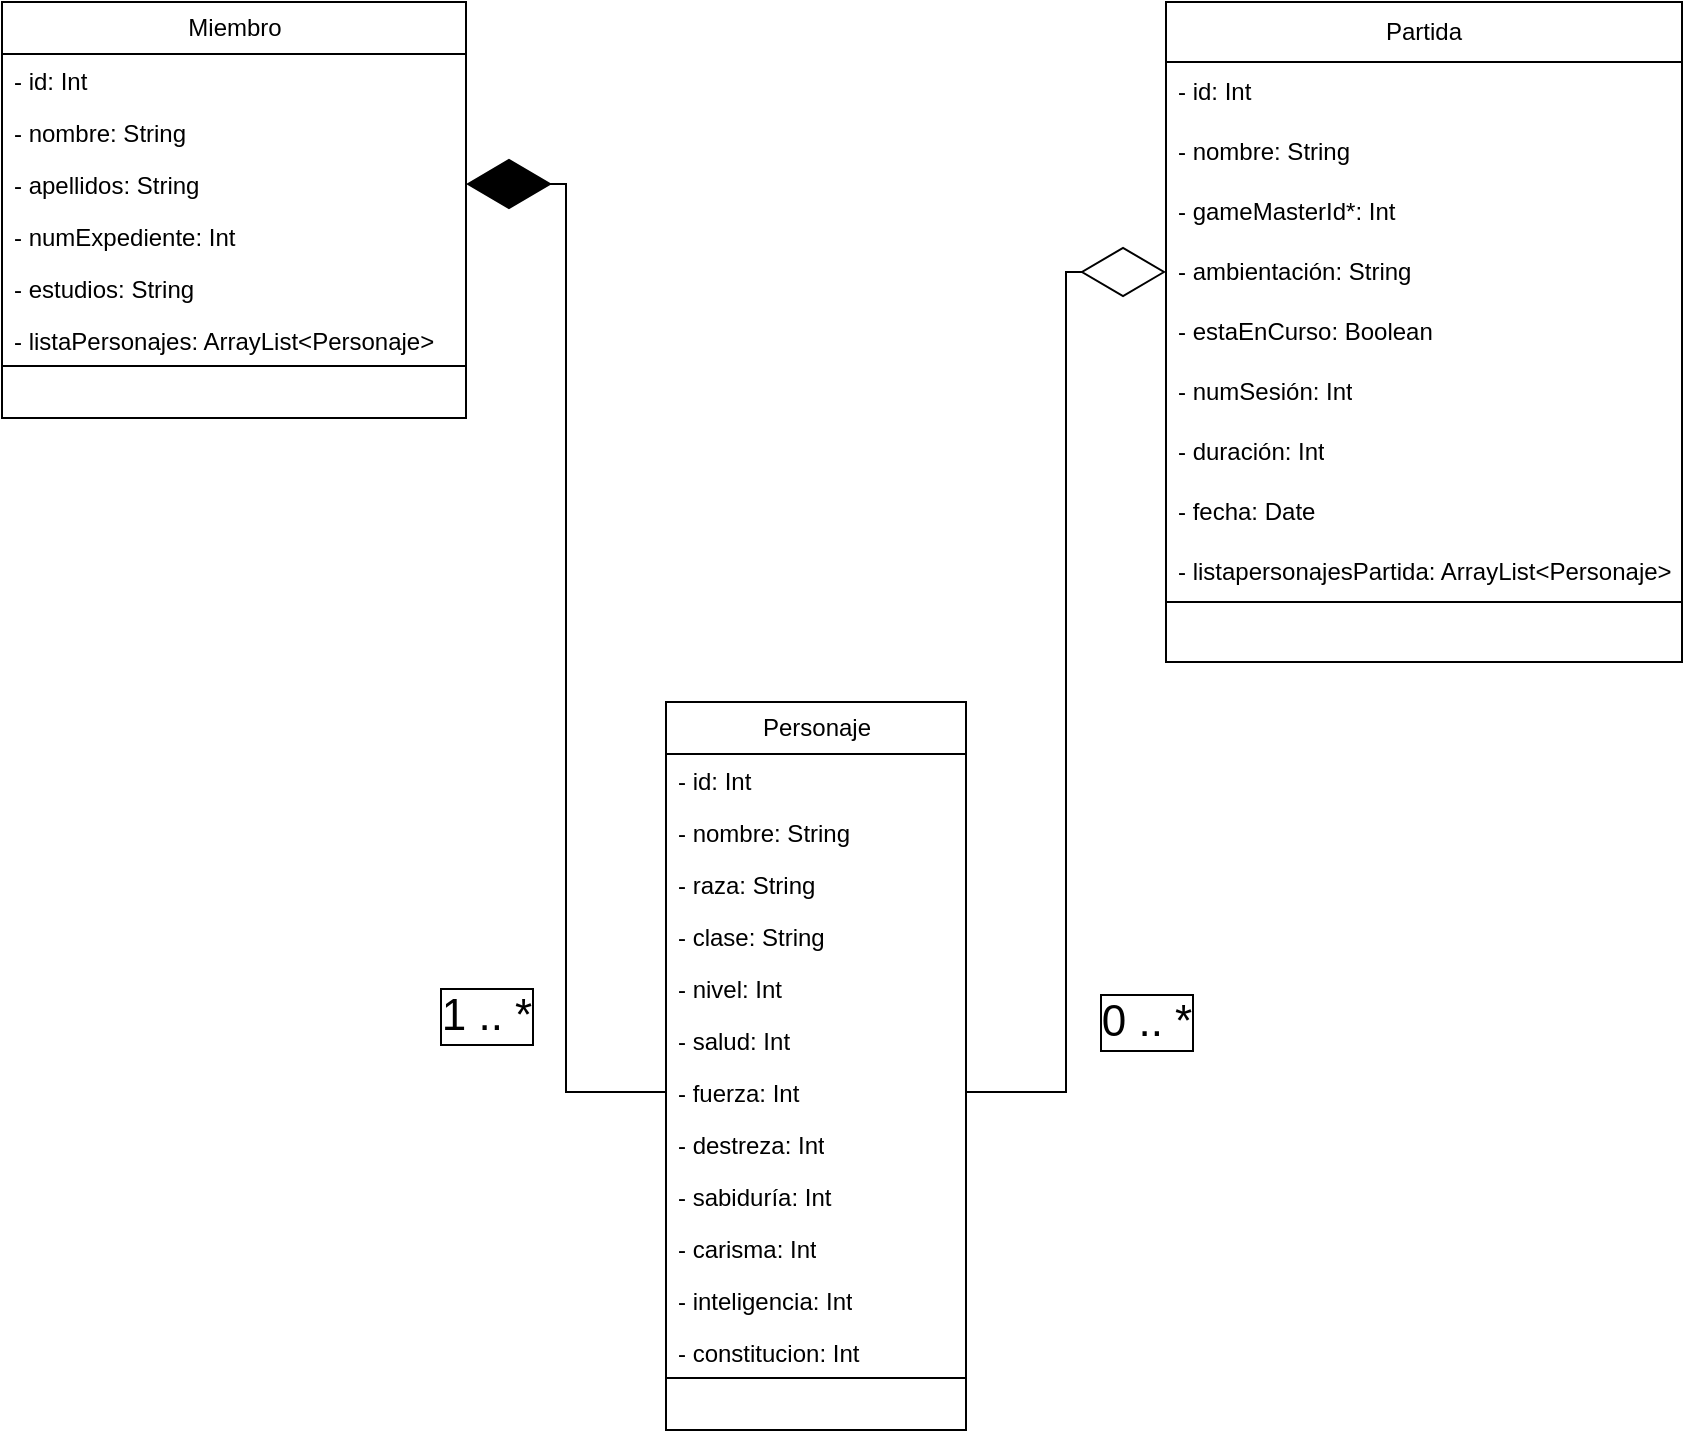 <mxfile>
    <diagram id="AbXluEDq2uh6FwnZsh9W" name="Page-1">
        <mxGraphModel dx="1024" dy="779" grid="1" gridSize="10" guides="1" tooltips="1" connect="1" arrows="1" fold="1" page="1" pageScale="1" pageWidth="1654" pageHeight="2336" math="0" shadow="0">
            <root>
                <mxCell id="0"/>
                <mxCell id="1" parent="0"/>
                <mxCell id="yZAWW8sjH-zsvmtY1onu-49" style="edgeStyle=orthogonalEdgeStyle;shape=connector;rounded=0;jumpStyle=none;html=1;entryX=0;entryY=0.5;entryDx=0;entryDy=0;labelBackgroundColor=default;strokeColor=default;fontFamily=Helvetica;fontSize=11;fontColor=default;startArrow=diamondThin;startFill=1;endArrow=none;endFill=0;startSize=40;endSize=39;exitX=1;exitY=0.5;exitDx=0;exitDy=0;" parent="1" source="4" target="yZAWW8sjH-zsvmtY1onu-19" edge="1">
                    <mxGeometry relative="1" as="geometry"/>
                </mxCell>
                <mxCell id="yZAWW8sjH-zsvmtY1onu-51" value="1 .. *" style="edgeLabel;html=1;align=center;verticalAlign=middle;resizable=0;points=[];fontSize=22;fontFamily=Helvetica;fontColor=default;labelBorderColor=default;" parent="yZAWW8sjH-zsvmtY1onu-49" vertex="1" connectable="0">
                    <mxGeometry x="0.756" y="1" relative="1" as="geometry">
                        <mxPoint x="-41" y="-21" as="offset"/>
                    </mxGeometry>
                </mxCell>
                <mxCell id="2" value="Miembro" style="swimlane;fontStyle=0;childLayout=stackLayout;horizontal=1;startSize=26;fillColor=none;horizontalStack=0;resizeParent=1;resizeParentMax=0;resizeLast=0;collapsible=1;marginBottom=0;html=1;" parent="1" vertex="1">
                    <mxGeometry x="420" y="810" width="232" height="208" as="geometry"/>
                </mxCell>
                <mxCell id="10" value="- id: Int" style="text;strokeColor=none;fillColor=none;align=left;verticalAlign=top;spacingLeft=4;spacingRight=4;overflow=hidden;rotatable=0;points=[[0,0.5],[1,0.5]];portConstraint=eastwest;whiteSpace=wrap;html=1;" parent="2" vertex="1">
                    <mxGeometry y="26" width="232" height="26" as="geometry"/>
                </mxCell>
                <mxCell id="3" value="- nombre: String" style="text;strokeColor=none;fillColor=none;align=left;verticalAlign=top;spacingLeft=4;spacingRight=4;overflow=hidden;rotatable=0;points=[[0,0.5],[1,0.5]];portConstraint=eastwest;whiteSpace=wrap;html=1;" parent="2" vertex="1">
                    <mxGeometry y="52" width="232" height="26" as="geometry"/>
                </mxCell>
                <mxCell id="4" value="- apellidos: String" style="text;strokeColor=none;fillColor=none;align=left;verticalAlign=top;spacingLeft=4;spacingRight=4;overflow=hidden;rotatable=0;points=[[0,0.5],[1,0.5]];portConstraint=eastwest;whiteSpace=wrap;html=1;" parent="2" vertex="1">
                    <mxGeometry y="78" width="232" height="26" as="geometry"/>
                </mxCell>
                <mxCell id="yZAWW8sjH-zsvmtY1onu-12" value="- numExpediente: Int" style="text;strokeColor=none;fillColor=none;align=left;verticalAlign=top;spacingLeft=4;spacingRight=4;overflow=hidden;rotatable=0;points=[[0,0.5],[1,0.5]];portConstraint=eastwest;whiteSpace=wrap;html=1;" parent="2" vertex="1">
                    <mxGeometry y="104" width="232" height="26" as="geometry"/>
                </mxCell>
                <mxCell id="yZAWW8sjH-zsvmtY1onu-11" value="- estudios: String" style="text;strokeColor=none;fillColor=none;align=left;verticalAlign=top;spacingLeft=4;spacingRight=4;overflow=hidden;rotatable=0;points=[[0,0.5],[1,0.5]];portConstraint=eastwest;whiteSpace=wrap;html=1;" parent="2" vertex="1">
                    <mxGeometry y="130" width="232" height="26" as="geometry"/>
                </mxCell>
                <mxCell id="16" value="- listaPersonajes: ArrayList&amp;lt;Personaje&amp;gt;" style="text;strokeColor=none;fillColor=none;align=left;verticalAlign=top;spacingLeft=4;spacingRight=4;overflow=hidden;rotatable=0;points=[[0,0.5],[1,0.5]];portConstraint=eastwest;whiteSpace=wrap;html=1;" parent="2" vertex="1">
                    <mxGeometry y="156" width="232" height="26" as="geometry"/>
                </mxCell>
                <mxCell id="yZAWW8sjH-zsvmtY1onu-10" style="text;strokeColor=default;fillColor=none;align=left;verticalAlign=top;spacingLeft=4;spacingRight=4;overflow=hidden;rotatable=0;points=[[0,0.5],[1,0.5]];portConstraint=eastwest;whiteSpace=wrap;html=1;" parent="2" vertex="1">
                    <mxGeometry y="182" width="232" height="26" as="geometry"/>
                </mxCell>
                <mxCell id="6" value="Personaje" style="swimlane;fontStyle=0;childLayout=stackLayout;horizontal=1;startSize=26;fillColor=none;horizontalStack=0;resizeParent=1;resizeParentMax=0;resizeLast=0;collapsible=1;marginBottom=0;html=1;" parent="1" vertex="1">
                    <mxGeometry x="752" y="1160" width="150" height="364" as="geometry"/>
                </mxCell>
                <mxCell id="7" value="- id: Int" style="text;strokeColor=none;fillColor=none;align=left;verticalAlign=top;spacingLeft=4;spacingRight=4;overflow=hidden;rotatable=0;points=[[0,0.5],[1,0.5]];portConstraint=eastwest;whiteSpace=wrap;html=1;" parent="6" vertex="1">
                    <mxGeometry y="26" width="150" height="26" as="geometry"/>
                </mxCell>
                <mxCell id="8" value="- nombre: String" style="text;strokeColor=none;fillColor=none;align=left;verticalAlign=top;spacingLeft=4;spacingRight=4;overflow=hidden;rotatable=0;points=[[0,0.5],[1,0.5]];portConstraint=eastwest;whiteSpace=wrap;html=1;" parent="6" vertex="1">
                    <mxGeometry y="52" width="150" height="26" as="geometry"/>
                </mxCell>
                <mxCell id="yZAWW8sjH-zsvmtY1onu-16" value="- raza: String" style="text;strokeColor=none;fillColor=none;align=left;verticalAlign=top;spacingLeft=4;spacingRight=4;overflow=hidden;rotatable=0;points=[[0,0.5],[1,0.5]];portConstraint=eastwest;whiteSpace=wrap;html=1;" parent="6" vertex="1">
                    <mxGeometry y="78" width="150" height="26" as="geometry"/>
                </mxCell>
                <mxCell id="yZAWW8sjH-zsvmtY1onu-15" value="- clase: String" style="text;strokeColor=none;fillColor=none;align=left;verticalAlign=top;spacingLeft=4;spacingRight=4;overflow=hidden;rotatable=0;points=[[0,0.5],[1,0.5]];portConstraint=eastwest;whiteSpace=wrap;html=1;" parent="6" vertex="1">
                    <mxGeometry y="104" width="150" height="26" as="geometry"/>
                </mxCell>
                <mxCell id="yZAWW8sjH-zsvmtY1onu-14" value="- nivel: Int" style="text;strokeColor=none;fillColor=none;align=left;verticalAlign=top;spacingLeft=4;spacingRight=4;overflow=hidden;rotatable=0;points=[[0,0.5],[1,0.5]];portConstraint=eastwest;whiteSpace=wrap;html=1;" parent="6" vertex="1">
                    <mxGeometry y="130" width="150" height="26" as="geometry"/>
                </mxCell>
                <mxCell id="yZAWW8sjH-zsvmtY1onu-13" value="- salud: Int" style="text;strokeColor=none;fillColor=none;align=left;verticalAlign=top;spacingLeft=4;spacingRight=4;overflow=hidden;rotatable=0;points=[[0,0.5],[1,0.5]];portConstraint=eastwest;whiteSpace=wrap;html=1;" parent="6" vertex="1">
                    <mxGeometry y="156" width="150" height="26" as="geometry"/>
                </mxCell>
                <mxCell id="yZAWW8sjH-zsvmtY1onu-19" value="- fuerza: Int" style="text;strokeColor=none;fillColor=none;align=left;verticalAlign=top;spacingLeft=4;spacingRight=4;overflow=hidden;rotatable=0;points=[[0,0.5],[1,0.5]];portConstraint=eastwest;whiteSpace=wrap;html=1;" parent="6" vertex="1">
                    <mxGeometry y="182" width="150" height="26" as="geometry"/>
                </mxCell>
                <mxCell id="yZAWW8sjH-zsvmtY1onu-20" value="- destreza: Int" style="text;strokeColor=none;fillColor=none;align=left;verticalAlign=top;spacingLeft=4;spacingRight=4;overflow=hidden;rotatable=0;points=[[0,0.5],[1,0.5]];portConstraint=eastwest;whiteSpace=wrap;html=1;" parent="6" vertex="1">
                    <mxGeometry y="208" width="150" height="26" as="geometry"/>
                </mxCell>
                <mxCell id="yZAWW8sjH-zsvmtY1onu-21" value="- sabiduría: Int" style="text;strokeColor=none;fillColor=none;align=left;verticalAlign=top;spacingLeft=4;spacingRight=4;overflow=hidden;rotatable=0;points=[[0,0.5],[1,0.5]];portConstraint=eastwest;whiteSpace=wrap;html=1;" parent="6" vertex="1">
                    <mxGeometry y="234" width="150" height="26" as="geometry"/>
                </mxCell>
                <mxCell id="yZAWW8sjH-zsvmtY1onu-22" value="- carisma: Int" style="text;strokeColor=none;fillColor=none;align=left;verticalAlign=top;spacingLeft=4;spacingRight=4;overflow=hidden;rotatable=0;points=[[0,0.5],[1,0.5]];portConstraint=eastwest;whiteSpace=wrap;html=1;" parent="6" vertex="1">
                    <mxGeometry y="260" width="150" height="26" as="geometry"/>
                </mxCell>
                <mxCell id="yZAWW8sjH-zsvmtY1onu-23" value="- inteligencia: Int" style="text;strokeColor=none;fillColor=none;align=left;verticalAlign=top;spacingLeft=4;spacingRight=4;overflow=hidden;rotatable=0;points=[[0,0.5],[1,0.5]];portConstraint=eastwest;whiteSpace=wrap;html=1;" parent="6" vertex="1">
                    <mxGeometry y="286" width="150" height="26" as="geometry"/>
                </mxCell>
                <mxCell id="11" value="- constitucion: Int" style="text;strokeColor=none;fillColor=none;align=left;verticalAlign=top;spacingLeft=4;spacingRight=4;overflow=hidden;rotatable=0;points=[[0,0.5],[1,0.5]];portConstraint=eastwest;whiteSpace=wrap;html=1;" parent="6" vertex="1">
                    <mxGeometry y="312" width="150" height="26" as="geometry"/>
                </mxCell>
                <mxCell id="15" style="text;strokeColor=default;fillColor=none;align=left;verticalAlign=top;spacingLeft=4;spacingRight=4;overflow=hidden;rotatable=0;points=[[0,0.5],[1,0.5]];portConstraint=eastwest;whiteSpace=wrap;html=1;" parent="6" vertex="1">
                    <mxGeometry y="338" width="150" height="26" as="geometry"/>
                </mxCell>
                <mxCell id="pLYIWolI65vnzEa7ARut-10" value="Partida" style="swimlane;fontStyle=0;childLayout=stackLayout;horizontal=1;startSize=30;horizontalStack=0;resizeParent=1;resizeParentMax=0;resizeLast=0;collapsible=1;marginBottom=0;whiteSpace=wrap;html=1;" parent="1" vertex="1">
                    <mxGeometry x="1002" y="810" width="258" height="330" as="geometry"/>
                </mxCell>
                <mxCell id="pLYIWolI65vnzEa7ARut-11" value="- id: Int" style="text;strokeColor=none;fillColor=none;align=left;verticalAlign=middle;spacingLeft=4;spacingRight=4;overflow=hidden;points=[[0,0.5],[1,0.5]];portConstraint=eastwest;rotatable=0;whiteSpace=wrap;html=1;" parent="pLYIWolI65vnzEa7ARut-10" vertex="1">
                    <mxGeometry y="30" width="258" height="30" as="geometry"/>
                </mxCell>
                <mxCell id="pLYIWolI65vnzEa7ARut-12" value="- nombre: String" style="text;strokeColor=none;fillColor=none;align=left;verticalAlign=middle;spacingLeft=4;spacingRight=4;overflow=hidden;points=[[0,0.5],[1,0.5]];portConstraint=eastwest;rotatable=0;whiteSpace=wrap;html=1;" parent="pLYIWolI65vnzEa7ARut-10" vertex="1">
                    <mxGeometry y="60" width="258" height="30" as="geometry"/>
                </mxCell>
                <mxCell id="pLYIWolI65vnzEa7ARut-13" value="- gameMasterId*: Int" style="text;strokeColor=none;fillColor=none;align=left;verticalAlign=middle;spacingLeft=4;spacingRight=4;overflow=hidden;points=[[0,0.5],[1,0.5]];portConstraint=eastwest;rotatable=0;whiteSpace=wrap;html=1;" parent="pLYIWolI65vnzEa7ARut-10" vertex="1">
                    <mxGeometry y="90" width="258" height="30" as="geometry"/>
                </mxCell>
                <mxCell id="pLYIWolI65vnzEa7ARut-14" value="- ambientación: String" style="text;strokeColor=none;fillColor=none;align=left;verticalAlign=middle;spacingLeft=4;spacingRight=4;overflow=hidden;points=[[0,0.5],[1,0.5]];portConstraint=eastwest;rotatable=0;whiteSpace=wrap;html=1;" parent="pLYIWolI65vnzEa7ARut-10" vertex="1">
                    <mxGeometry y="120" width="258" height="30" as="geometry"/>
                </mxCell>
                <mxCell id="pLYIWolI65vnzEa7ARut-15" value="- estaEnCurso: Boolean" style="text;strokeColor=none;fillColor=none;align=left;verticalAlign=middle;spacingLeft=4;spacingRight=4;overflow=hidden;points=[[0,0.5],[1,0.5]];portConstraint=eastwest;rotatable=0;whiteSpace=wrap;html=1;" parent="pLYIWolI65vnzEa7ARut-10" vertex="1">
                    <mxGeometry y="150" width="258" height="30" as="geometry"/>
                </mxCell>
                <mxCell id="pLYIWolI65vnzEa7ARut-16" value="- numSesión: Int" style="text;strokeColor=none;fillColor=none;align=left;verticalAlign=middle;spacingLeft=4;spacingRight=4;overflow=hidden;points=[[0,0.5],[1,0.5]];portConstraint=eastwest;rotatable=0;whiteSpace=wrap;html=1;" parent="pLYIWolI65vnzEa7ARut-10" vertex="1">
                    <mxGeometry y="180" width="258" height="30" as="geometry"/>
                </mxCell>
                <mxCell id="pLYIWolI65vnzEa7ARut-17" value="- duración: Int" style="text;strokeColor=none;fillColor=none;align=left;verticalAlign=middle;spacingLeft=4;spacingRight=4;overflow=hidden;points=[[0,0.5],[1,0.5]];portConstraint=eastwest;rotatable=0;whiteSpace=wrap;html=1;" parent="pLYIWolI65vnzEa7ARut-10" vertex="1">
                    <mxGeometry y="210" width="258" height="30" as="geometry"/>
                </mxCell>
                <mxCell id="pLYIWolI65vnzEa7ARut-18" value="- fecha: Date" style="text;strokeColor=none;fillColor=none;align=left;verticalAlign=middle;spacingLeft=4;spacingRight=4;overflow=hidden;points=[[0,0.5],[1,0.5]];portConstraint=eastwest;rotatable=0;whiteSpace=wrap;html=1;" parent="pLYIWolI65vnzEa7ARut-10" vertex="1">
                    <mxGeometry y="240" width="258" height="30" as="geometry"/>
                </mxCell>
                <mxCell id="19" value="- listapersonajesPartida: ArrayList&amp;lt;Personaje&amp;gt;" style="text;strokeColor=none;fillColor=none;align=left;verticalAlign=middle;spacingLeft=4;spacingRight=4;overflow=hidden;points=[[0,0.5],[1,0.5]];portConstraint=eastwest;rotatable=0;whiteSpace=wrap;html=1;" parent="pLYIWolI65vnzEa7ARut-10" vertex="1">
                    <mxGeometry y="270" width="258" height="30" as="geometry"/>
                </mxCell>
                <mxCell id="pLYIWolI65vnzEa7ARut-19" style="text;strokeColor=default;fillColor=none;align=left;verticalAlign=middle;spacingLeft=4;spacingRight=4;overflow=hidden;points=[[0,0.5],[1,0.5]];portConstraint=eastwest;rotatable=0;whiteSpace=wrap;html=1;strokeWidth=1;rounded=0;" parent="pLYIWolI65vnzEa7ARut-10" vertex="1">
                    <mxGeometry y="300" width="258" height="30" as="geometry"/>
                </mxCell>
                <mxCell id="yZAWW8sjH-zsvmtY1onu-48" style="edgeStyle=orthogonalEdgeStyle;html=1;entryX=1;entryY=0.5;entryDx=0;entryDy=0;exitX=0;exitY=0.5;exitDx=0;exitDy=0;startArrow=diamondThin;startFill=0;endArrow=none;endFill=0;endSize=14;startSize=40;jumpStyle=none;rounded=0;" parent="1" source="pLYIWolI65vnzEa7ARut-14" target="yZAWW8sjH-zsvmtY1onu-19" edge="1">
                    <mxGeometry relative="1" as="geometry"/>
                </mxCell>
                <mxCell id="yZAWW8sjH-zsvmtY1onu-53" value="0 .. *" style="edgeLabel;html=1;align=center;verticalAlign=middle;resizable=0;points=[];fontSize=22;fontFamily=Helvetica;fontColor=default;labelBorderColor=default;" parent="1" vertex="1" connectable="0">
                    <mxGeometry x="991.997" y="1320" as="geometry"/>
                </mxCell>
            </root>
        </mxGraphModel>
    </diagram>
</mxfile>